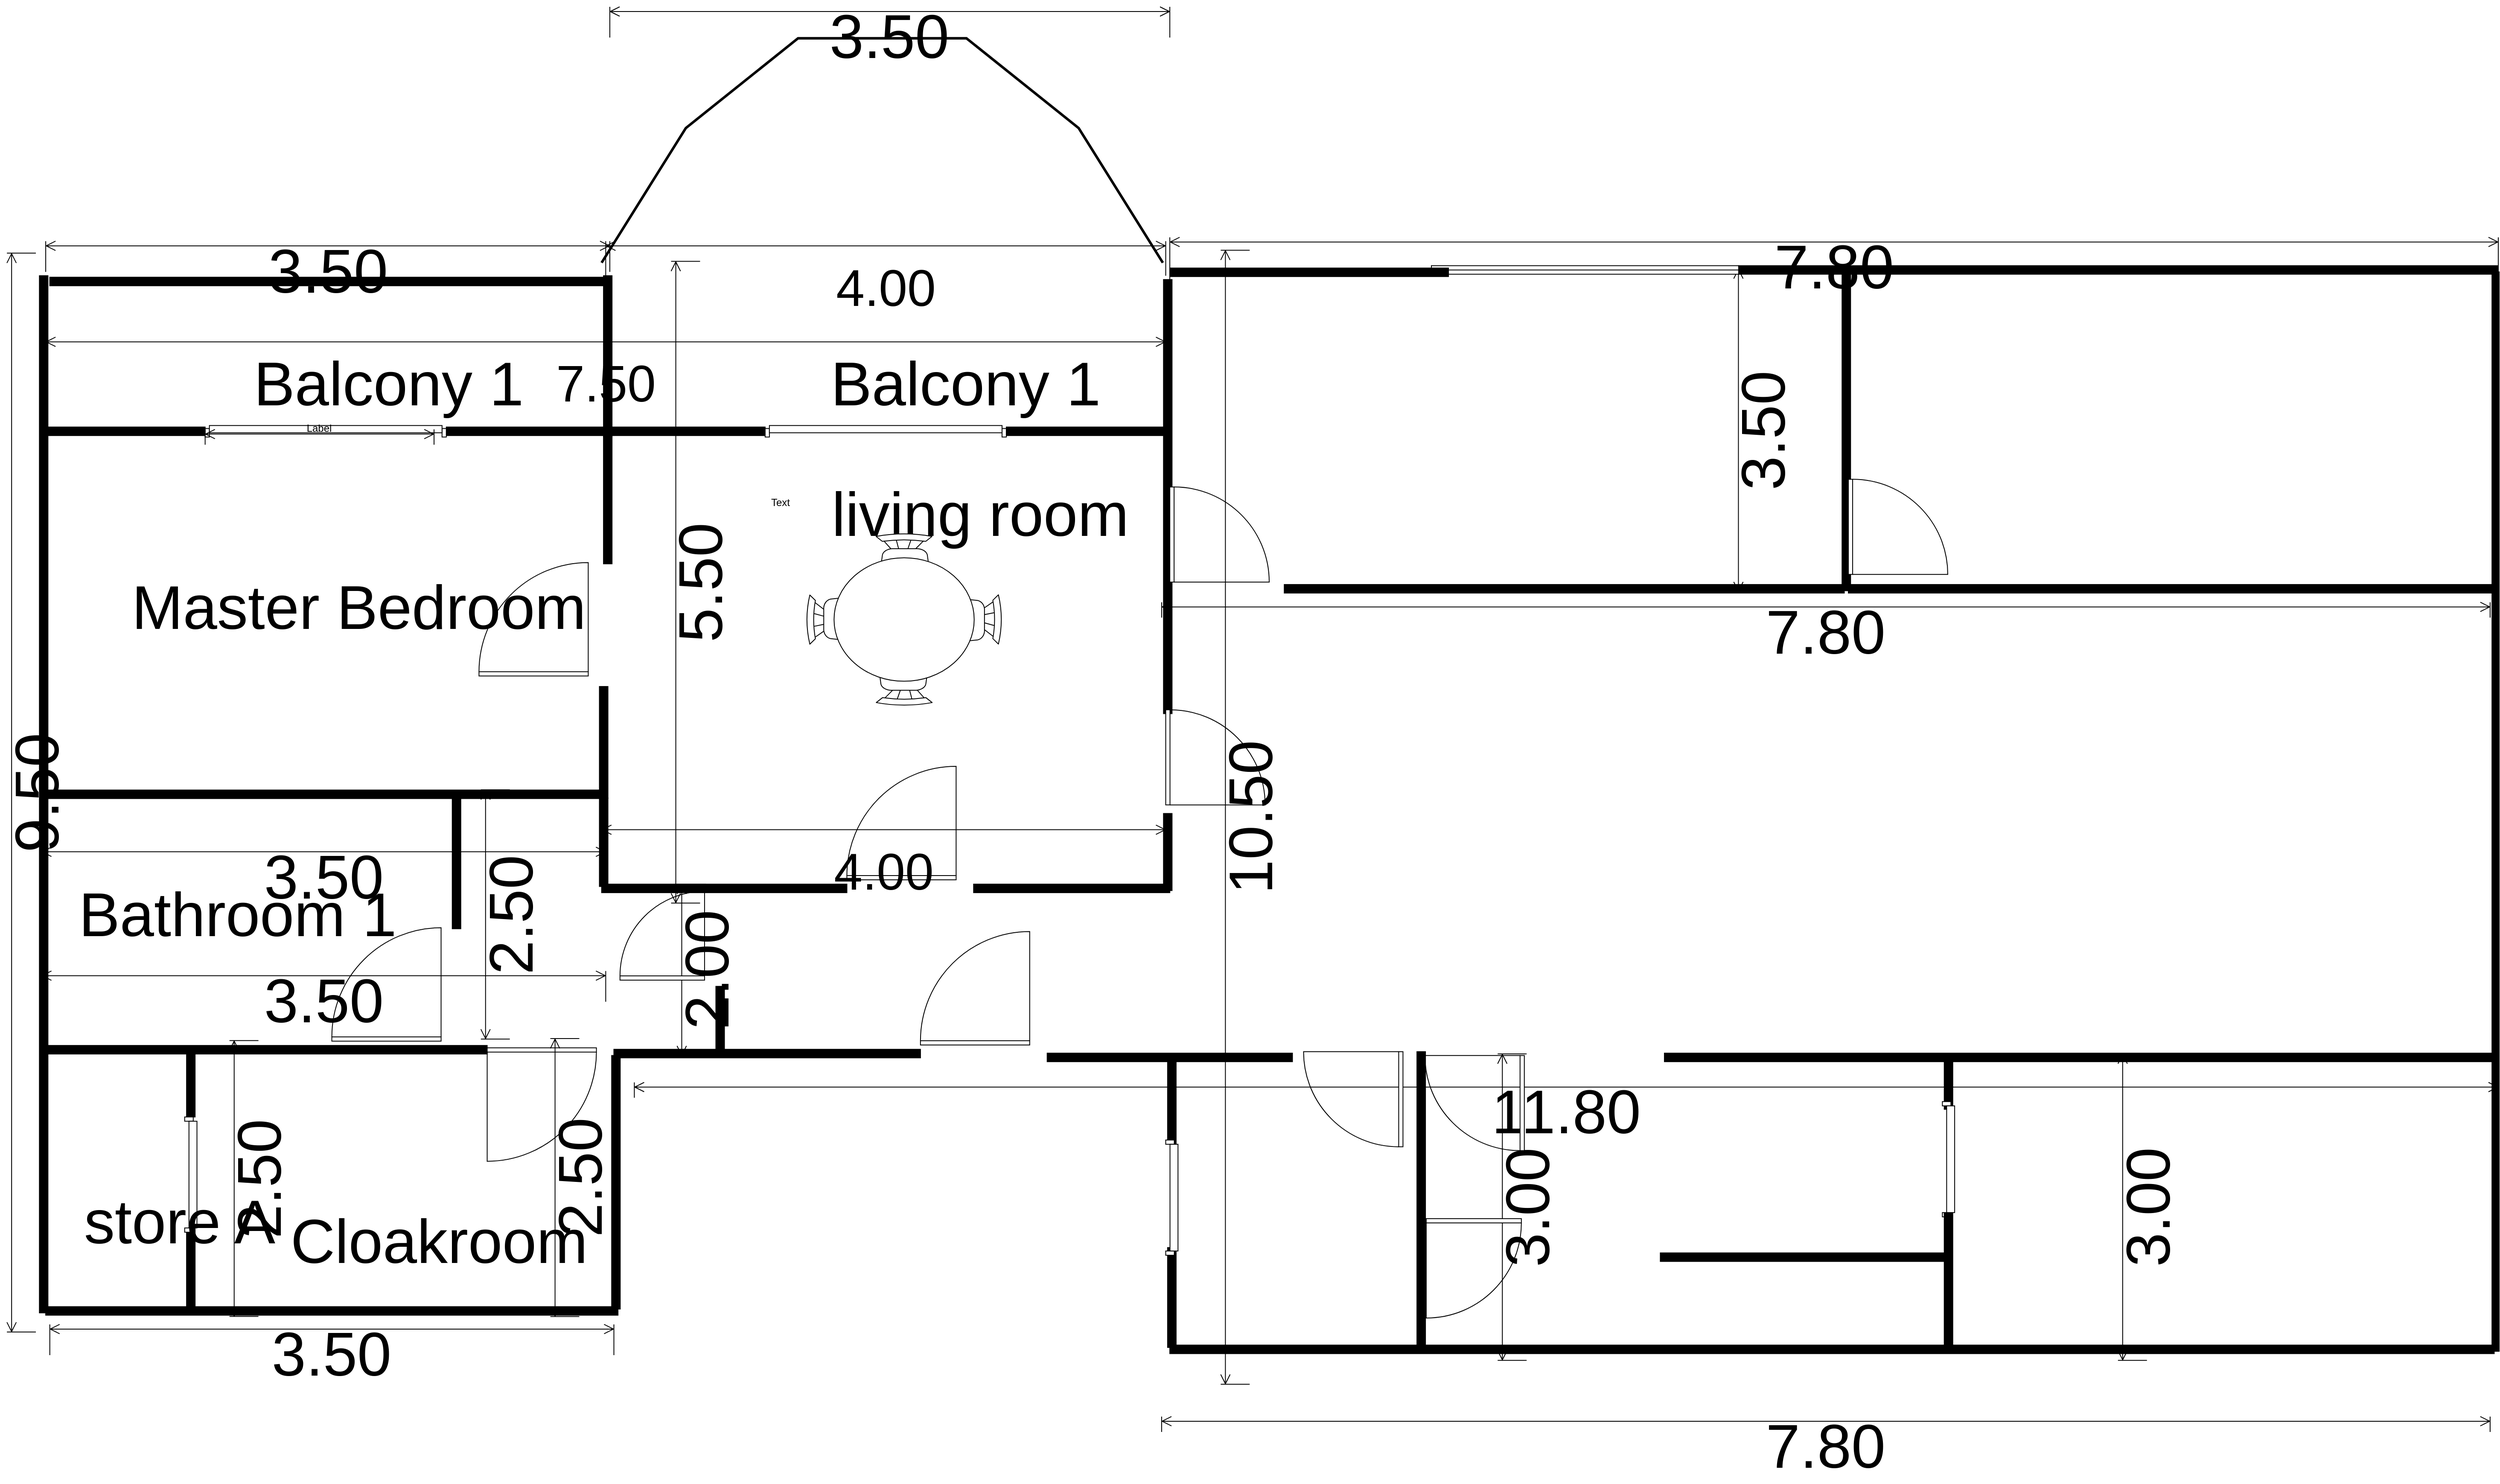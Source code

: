 <mxfile version="25.0.3">
  <diagram name="Page-1" id="38b20595-45e3-9b7f-d5ca-b57f44c5b66d">
    <mxGraphModel dx="3320" dy="2706" grid="1" gridSize="10" guides="1" tooltips="1" connect="1" arrows="1" fold="1" page="1" pageScale="1" pageWidth="1654" pageHeight="1169" background="none" math="0" shadow="0">
      <root>
        <mxCell id="0" />
        <mxCell id="1" parent="0" />
        <mxCell id="irirqcRPf4TgTm30CbJB-14" value="" style="verticalLabelPosition=bottom;html=1;verticalAlign=top;align=center;shape=mxgraph.floorplan.wall;fillColor=strokeColor;direction=south;container=0;" parent="1" vertex="1">
          <mxGeometry x="1618.765" y="1779.596" width="4.789" height="508.652" as="geometry" />
        </mxCell>
        <mxCell id="irirqcRPf4TgTm30CbJB-15" value="" style="verticalLabelPosition=bottom;html=1;verticalAlign=top;align=center;shape=mxgraph.floorplan.wall;fillColor=strokeColor;container=0;" parent="1" vertex="1">
          <mxGeometry x="306.562" y="1955.148" width="186.773" height="4.501" as="geometry" />
        </mxCell>
        <mxCell id="irirqcRPf4TgTm30CbJB-16" value="" style="verticalLabelPosition=bottom;html=1;verticalAlign=top;align=center;shape=mxgraph.floorplan.wall;fillColor=strokeColor;direction=south;container=0;" parent="1" vertex="1">
          <mxGeometry x="972.242" y="2688.868" width="4.789" height="297.089" as="geometry" />
        </mxCell>
        <mxCell id="irirqcRPf4TgTm30CbJB-17" value="" style="verticalLabelPosition=bottom;html=1;verticalAlign=top;align=center;shape=mxgraph.floorplan.doorLeft;aspect=fixed;direction=west;container=0;" parent="1" vertex="1">
          <mxGeometry x="814.202" y="2108.194" width="127.966" height="135.966" as="geometry" />
        </mxCell>
        <mxCell id="irirqcRPf4TgTm30CbJB-18" value="" style="verticalLabelPosition=bottom;html=1;verticalAlign=top;align=center;shape=mxgraph.floorplan.wall;fillColor=strokeColor;direction=south;container=0;" parent="1" vertex="1">
          <mxGeometry x="957.874" y="2256.459" width="4.789" height="130.818" as="geometry" />
        </mxCell>
        <mxCell id="irirqcRPf4TgTm30CbJB-19" value="" style="verticalLabelPosition=bottom;html=1;verticalAlign=top;align=center;shape=mxgraph.floorplan.wall;fillColor=strokeColor;container=0;" parent="1" vertex="1">
          <mxGeometry x="306.562" y="2380.526" width="651.313" height="4.501" as="geometry" />
        </mxCell>
        <mxCell id="irirqcRPf4TgTm30CbJB-20" value="" style="verticalLabelPosition=bottom;html=1;verticalAlign=top;align=center;shape=mxgraph.floorplan.wall;fillColor=strokeColor;container=0;" parent="1" vertex="1">
          <mxGeometry x="306.562" y="2679.865" width="517.219" height="4.501" as="geometry" />
        </mxCell>
        <mxCell id="irirqcRPf4TgTm30CbJB-21" value="" style="verticalLabelPosition=bottom;html=1;verticalAlign=top;align=center;shape=mxgraph.floorplan.wall;fillColor=strokeColor;direction=south;container=0;" parent="1" vertex="1">
          <mxGeometry x="785.468" y="2385.027" width="4.789" height="155.296" as="geometry" />
        </mxCell>
        <mxCell id="irirqcRPf4TgTm30CbJB-23" value="" style="verticalLabelPosition=bottom;html=1;verticalAlign=top;align=center;shape=mxgraph.floorplan.doorLeft;aspect=fixed;direction=west;container=0;" parent="1" vertex="1">
          <mxGeometry x="641.796" y="2536.101" width="127.966" height="135.966" as="geometry" />
        </mxCell>
        <mxCell id="irirqcRPf4TgTm30CbJB-24" value="" style="verticalLabelPosition=bottom;html=1;verticalAlign=top;align=center;shape=mxgraph.floorplan.wall;fillColor=strokeColor;direction=south;container=0;" parent="1" vertex="1">
          <mxGeometry x="957.874" y="2387.278" width="4.789" height="103.531" as="geometry" />
        </mxCell>
        <mxCell id="irirqcRPf4TgTm30CbJB-25" value="" style="verticalLabelPosition=bottom;html=1;verticalAlign=top;align=center;shape=mxgraph.floorplan.wall;fillColor=strokeColor;direction=south;container=0;" parent="1" vertex="1">
          <mxGeometry x="962.663" y="1959.65" width="4.789" height="153.046" as="geometry" />
        </mxCell>
        <mxCell id="irirqcRPf4TgTm30CbJB-26" value="" style="verticalLabelPosition=bottom;html=1;verticalAlign=top;align=center;shape=mxgraph.floorplan.doorLeft;aspect=fixed;direction=east;container=0;" parent="1" vertex="1">
          <mxGeometry x="823.781" y="2679.865" width="127.966" height="135.966" as="geometry" />
        </mxCell>
        <mxCell id="irirqcRPf4TgTm30CbJB-27" value="" style="verticalLabelPosition=bottom;html=1;verticalAlign=top;align=center;shape=mxgraph.floorplan.wall;fillColor=strokeColor;direction=south;container=0;" parent="1" vertex="1">
          <mxGeometry x="474.179" y="2679.865" width="4.789" height="81.024" as="geometry" />
        </mxCell>
        <mxCell id="irirqcRPf4TgTm30CbJB-29" value="" style="verticalLabelPosition=bottom;html=1;verticalAlign=top;align=center;shape=mxgraph.floorplan.wall;fillColor=strokeColor;direction=south;container=0;" parent="1" vertex="1">
          <mxGeometry x="474.179" y="2891.429" width="4.789" height="93.543" as="geometry" />
        </mxCell>
        <mxCell id="irirqcRPf4TgTm30CbJB-30" value="" style="verticalLabelPosition=bottom;html=1;verticalAlign=top;align=center;shape=mxgraph.floorplan.wall;fillColor=strokeColor;container=0;" parent="1" vertex="1">
          <mxGeometry x="775.89" y="1955.148" width="186.773" height="4.501" as="geometry" />
        </mxCell>
        <mxCell id="irirqcRPf4TgTm30CbJB-32" value="" style="verticalLabelPosition=bottom;html=1;verticalAlign=top;align=center;shape=mxgraph.floorplan.doorOverhead;container=0;" parent="1" vertex="1">
          <mxGeometry x="493.335" y="1950.647" width="282.555" height="13.504" as="geometry" />
        </mxCell>
        <mxCell id="irirqcRPf4TgTm30CbJB-33" value="" style="verticalLabelPosition=bottom;html=1;verticalAlign=top;align=center;shape=mxgraph.floorplan.doorOverhead;direction=south;container=0;" parent="1" vertex="1">
          <mxGeometry x="469.39" y="2760.889" width="14.367" height="135.04" as="geometry" />
        </mxCell>
        <mxCell id="irirqcRPf4TgTm30CbJB-34" value="" style="verticalLabelPosition=bottom;html=1;verticalAlign=top;align=center;shape=mxgraph.floorplan.wall;fillColor=strokeColor;container=0;" parent="1" vertex="1">
          <mxGeometry x="962.663" y="1955.148" width="186.773" height="4.501" as="geometry" />
        </mxCell>
        <mxCell id="irirqcRPf4TgTm30CbJB-35" value="" style="verticalLabelPosition=bottom;html=1;verticalAlign=top;align=center;shape=mxgraph.floorplan.wall;fillColor=strokeColor;container=0;" parent="1" vertex="1">
          <mxGeometry x="1431.992" y="1955.148" width="186.773" height="4.501" as="geometry" />
        </mxCell>
        <mxCell id="irirqcRPf4TgTm30CbJB-36" value="" style="verticalLabelPosition=bottom;html=1;verticalAlign=top;align=center;shape=mxgraph.floorplan.doorOverhead;container=0;" parent="1" vertex="1">
          <mxGeometry x="1149.437" y="1950.647" width="282.555" height="13.504" as="geometry" />
        </mxCell>
        <mxCell id="irirqcRPf4TgTm30CbJB-37" value="" style="verticalLabelPosition=bottom;html=1;verticalAlign=top;align=center;shape=mxgraph.floorplan.wall;fillColor=strokeColor;container=0;" parent="1" vertex="1">
          <mxGeometry x="972.242" y="2684.367" width="359.18" height="4.501" as="geometry" />
        </mxCell>
        <mxCell id="irirqcRPf4TgTm30CbJB-38" value="" style="verticalLabelPosition=bottom;html=1;verticalAlign=top;align=center;shape=mxgraph.floorplan.wall;fillColor=strokeColor;container=0;" parent="1" vertex="1">
          <mxGeometry x="1757.648" y="2139.704" width="656.102" height="4.501" as="geometry" />
        </mxCell>
        <mxCell id="irirqcRPf4TgTm30CbJB-39" value="" style="verticalLabelPosition=bottom;html=1;verticalAlign=top;align=center;shape=mxgraph.floorplan.wall;fillColor=strokeColor;direction=south;container=0;" parent="1" vertex="1">
          <mxGeometry x="962.663" y="1775.094" width="4.789" height="189.057" as="geometry" />
        </mxCell>
        <mxCell id="irirqcRPf4TgTm30CbJB-43" value="" style="verticalLabelPosition=bottom;html=1;verticalAlign=top;align=center;shape=mxgraph.floorplan.doorLeft;aspect=fixed;direction=west;container=0;" parent="1" vertex="1">
          <mxGeometry x="1245.218" y="2347.045" width="127.966" height="135.966" as="geometry" />
        </mxCell>
        <mxCell id="irirqcRPf4TgTm30CbJB-44" value="" style="verticalLabelPosition=bottom;html=1;verticalAlign=top;align=center;shape=mxgraph.floorplan.doorLeft;aspect=fixed;direction=north;container=0;" parent="1" vertex="1">
          <mxGeometry x="1618.765" y="2283.747" width="118.422" height="111.454" as="geometry" />
        </mxCell>
        <mxCell id="irirqcRPf4TgTm30CbJB-45" value="" style="verticalLabelPosition=bottom;html=1;verticalAlign=top;align=center;shape=mxgraph.floorplan.wall;fillColor=strokeColor;direction=south;container=0;" parent="1" vertex="1">
          <mxGeometry x="1618.765" y="2405.283" width="4.789" height="90.306" as="geometry" />
        </mxCell>
        <mxCell id="irirqcRPf4TgTm30CbJB-46" value="" style="verticalLabelPosition=bottom;html=1;verticalAlign=top;align=center;shape=mxgraph.floorplan.wall;fillColor=strokeColor;container=0;" parent="1" vertex="1">
          <mxGeometry x="957.874" y="2490.809" width="287.344" height="4.501" as="geometry" />
        </mxCell>
        <mxCell id="irirqcRPf4TgTm30CbJB-47" value="" style="verticalLabelPosition=bottom;html=1;verticalAlign=top;align=center;shape=mxgraph.floorplan.wall;fillColor=strokeColor;container=0;" parent="1" vertex="1">
          <mxGeometry x="2203.031" y="2688.868" width="976.969" height="4.501" as="geometry" />
        </mxCell>
        <mxCell id="irirqcRPf4TgTm30CbJB-48" value="" style="verticalLabelPosition=bottom;html=1;verticalAlign=top;align=center;shape=mxgraph.floorplan.doorLeft;aspect=fixed;direction=west;container=0;" parent="1" vertex="1">
          <mxGeometry x="1331.421" y="2540.603" width="127.966" height="135.966" as="geometry" />
        </mxCell>
        <mxCell id="irirqcRPf4TgTm30CbJB-49" value="" style="verticalLabelPosition=bottom;html=1;verticalAlign=top;align=center;shape=mxgraph.floorplan.doorLeft;aspect=fixed;direction=north;container=0;" parent="1" vertex="1">
          <mxGeometry x="1623.554" y="2022.668" width="118.422" height="111.454" as="geometry" />
        </mxCell>
        <mxCell id="irirqcRPf4TgTm30CbJB-50" value="" style="verticalLabelPosition=bottom;html=1;verticalAlign=top;align=center;shape=mxgraph.floorplan.wall;fillColor=strokeColor;container=0;" parent="1" vertex="1">
          <mxGeometry x="1393.679" y="2490.809" width="229.875" height="4.501" as="geometry" />
        </mxCell>
        <mxCell id="irirqcRPf4TgTm30CbJB-51" value="" style="verticalLabelPosition=bottom;html=1;verticalAlign=top;align=center;shape=mxgraph.floorplan.wall;fillColor=strokeColor;direction=south;container=0;" parent="1" vertex="1">
          <mxGeometry x="1915.687" y="2684.367" width="4.789" height="351.105" as="geometry" />
        </mxCell>
        <mxCell id="irirqcRPf4TgTm30CbJB-53" value="" style="verticalLabelPosition=bottom;html=1;verticalAlign=top;align=center;shape=mxgraph.floorplan.wall;fillColor=strokeColor;direction=south;container=0;" parent="1" vertex="1">
          <mxGeometry x="1623.554" y="2693.369" width="4.789" height="99.03" as="geometry" />
        </mxCell>
        <mxCell id="irirqcRPf4TgTm30CbJB-54" value="" style="verticalLabelPosition=bottom;html=1;verticalAlign=top;align=center;shape=mxgraph.floorplan.wall;fillColor=strokeColor;direction=south;container=0;" parent="1" vertex="1">
          <mxGeometry x="1623.554" y="2913.935" width="4.789" height="117.035" as="geometry" />
        </mxCell>
        <mxCell id="irirqcRPf4TgTm30CbJB-56" value="" style="verticalLabelPosition=bottom;html=1;verticalAlign=top;align=center;shape=mxgraph.floorplan.doorOverhead;direction=south;container=0;" parent="1" vertex="1">
          <mxGeometry x="1618.765" y="2787.898" width="14.367" height="135.04" as="geometry" />
        </mxCell>
        <mxCell id="irirqcRPf4TgTm30CbJB-57" value="Label" style="shape=dimension;direction=west;whiteSpace=wrap;html=1;align=center;points=[];verticalAlign=top;spacingTop=-15;labelBackgroundColor=none;container=0;" parent="1" vertex="1">
          <mxGeometry x="493.335" y="1955.148" width="268.188" height="18.005" as="geometry" />
        </mxCell>
        <mxCell id="irirqcRPf4TgTm30CbJB-60" value="" style="verticalLabelPosition=bottom;html=1;verticalAlign=top;align=center;shape=mxgraph.floorplan.wall;fillColor=strokeColor;container=0;" parent="1" vertex="1">
          <mxGeometry x="1479.882" y="2688.868" width="287.344" height="4.501" as="geometry" />
        </mxCell>
        <mxCell id="irirqcRPf4TgTm30CbJB-61" value="" style="verticalLabelPosition=bottom;html=1;verticalAlign=top;align=center;shape=mxgraph.floorplan.wall;fillColor=strokeColor;direction=south;container=0;" parent="1" vertex="1">
          <mxGeometry x="2413.75" y="1770.593" width="4.789" height="373.612" as="geometry" />
        </mxCell>
        <mxCell id="irirqcRPf4TgTm30CbJB-62" value="" style="verticalLabelPosition=bottom;html=1;verticalAlign=top;align=center;shape=mxgraph.floorplan.wall;fillColor=strokeColor;direction=south;container=0;" parent="1" vertex="1">
          <mxGeometry x="2533.476" y="2688.868" width="4.789" height="63.019" as="geometry" />
        </mxCell>
        <mxCell id="irirqcRPf4TgTm30CbJB-63" value="" style="verticalLabelPosition=bottom;html=1;verticalAlign=top;align=center;shape=mxgraph.floorplan.doorOverhead;direction=south;container=0;" parent="1" vertex="1">
          <mxGeometry x="2528.687" y="2742.884" width="14.367" height="135.04" as="geometry" />
        </mxCell>
        <mxCell id="irirqcRPf4TgTm30CbJB-64" value="" style="verticalLabelPosition=bottom;html=1;verticalAlign=top;align=center;shape=mxgraph.floorplan.wall;fillColor=strokeColor;direction=south;container=0;" parent="1" vertex="1">
          <mxGeometry x="2533.476" y="2873.423" width="4.789" height="157.547" as="geometry" />
        </mxCell>
        <mxCell id="liXmxX_6arM2h5B0cPEr-4" value="&lt;font style=&quot;font-size: 72px;&quot;&gt;&lt;sub&gt;4.00&lt;/sub&gt;&lt;/font&gt;" style="shape=dimension;direction=west;whiteSpace=wrap;html=1;align=center;points=[];verticalAlign=top;spacingTop=-15;labelBackgroundColor=none;container=0;" vertex="1" parent="1">
          <mxGeometry x="962.663" y="1734.582" width="656.102" height="40.512" as="geometry" />
        </mxCell>
        <mxCell id="liXmxX_6arM2h5B0cPEr-5" value="&lt;font style=&quot;font-size: 72px;&quot;&gt;3.50&lt;/font&gt;" style="shape=dimension;direction=west;whiteSpace=wrap;html=1;align=center;points=[];verticalAlign=top;spacingTop=-15;labelBackgroundColor=none;container=0;" vertex="1" parent="1">
          <mxGeometry x="306.562" y="1734.582" width="660.891" height="36.011" as="geometry" />
        </mxCell>
        <mxCell id="liXmxX_6arM2h5B0cPEr-6" value="&lt;font style=&quot;font-size: 72px;&quot;&gt;7.80&lt;/font&gt;" style="shape=dimension;direction=west;whiteSpace=wrap;html=1;align=center;points=[];verticalAlign=top;spacingTop=-15;labelBackgroundColor=none;container=0;" vertex="1" parent="1">
          <mxGeometry x="1623.554" y="1730.081" width="1556.446" height="54.016" as="geometry" />
        </mxCell>
        <mxCell id="liXmxX_6arM2h5B0cPEr-7" value="&lt;font style=&quot;font-size: 72px;&quot;&gt;7.80&lt;/font&gt;" style="shape=dimension;direction=west;whiteSpace=wrap;html=1;align=center;points=[];verticalAlign=top;spacingTop=-15;labelBackgroundColor=none;container=0;" vertex="1" parent="1">
          <mxGeometry x="1613.976" y="2157.709" width="1556.446" height="18.005" as="geometry" />
        </mxCell>
        <mxCell id="liXmxX_6arM2h5B0cPEr-8" value="&lt;font style=&quot;font-size: 72px;&quot;&gt;11.80&lt;/font&gt;" style="shape=dimension;direction=west;whiteSpace=wrap;html=1;align=center;points=[];verticalAlign=top;spacingTop=-15;labelBackgroundColor=none;container=0;" vertex="1" parent="1">
          <mxGeometry x="996.187" y="2720.377" width="2183.813" height="18.005" as="geometry" />
        </mxCell>
        <mxCell id="liXmxX_6arM2h5B0cPEr-9" value="&lt;font style=&quot;font-size: 72px;&quot;&gt;9.50&lt;/font&gt;" style="shape=dimension;direction=west;whiteSpace=wrap;html=1;align=center;points=[];verticalAlign=top;spacingTop=-15;labelBackgroundColor=none;rotation=-90;container=0;" vertex="1" parent="1">
          <mxGeometry x="-354.08" y="2363.835" width="1264.265" height="33.936" as="geometry" />
        </mxCell>
        <mxCell id="liXmxX_6arM2h5B0cPEr-10" value="&lt;font style=&quot;font-size: 72px;&quot;&gt;3.50&lt;/font&gt;" style="shape=dimension;direction=west;whiteSpace=wrap;html=1;align=center;points=[];verticalAlign=top;spacingTop=-15;labelBackgroundColor=none;container=0;" vertex="1" parent="1">
          <mxGeometry x="301.773" y="2444.67" width="660.891" height="36.011" as="geometry" />
        </mxCell>
        <mxCell id="liXmxX_6arM2h5B0cPEr-11" value="&lt;font style=&quot;font-size: 72px;&quot;&gt;3.50&lt;/font&gt;" style="shape=dimension;direction=west;whiteSpace=wrap;html=1;align=center;points=[];verticalAlign=top;spacingTop=-15;labelBackgroundColor=none;container=0;" vertex="1" parent="1">
          <mxGeometry x="301.773" y="2589.838" width="660.891" height="36.011" as="geometry" />
        </mxCell>
        <mxCell id="liXmxX_6arM2h5B0cPEr-12" value="&lt;font style=&quot;font-size: 72px;&quot;&gt;2.00&lt;/font&gt;" style="shape=dimension;direction=west;whiteSpace=wrap;html=1;align=center;points=[];verticalAlign=top;spacingTop=-15;labelBackgroundColor=none;rotation=-90;container=0;" vertex="1" parent="1">
          <mxGeometry x="962.635" y="2571.612" width="201.15" height="33.936" as="geometry" />
        </mxCell>
        <mxCell id="liXmxX_6arM2h5B0cPEr-13" value="&lt;font style=&quot;font-size: 72px;&quot;&gt;2.50&lt;/font&gt;" style="shape=dimension;direction=west;whiteSpace=wrap;html=1;align=center;points=[];verticalAlign=top;spacingTop=-15;labelBackgroundColor=none;rotation=-90;container=0;" vertex="1" parent="1">
          <mxGeometry x="687.292" y="2506.563" width="292.109" height="33.936" as="geometry" />
        </mxCell>
        <mxCell id="liXmxX_6arM2h5B0cPEr-14" value="&lt;font style=&quot;font-size: 72px;&quot;&gt;2.50&lt;/font&gt;" style="shape=dimension;direction=west;whiteSpace=wrap;html=1;align=center;points=[];verticalAlign=top;spacingTop=-15;labelBackgroundColor=none;rotation=-90;container=0;" vertex="1" parent="1">
          <mxGeometry x="377.2" y="2816.031" width="323.238" height="33.936" as="geometry" />
        </mxCell>
        <mxCell id="liXmxX_6arM2h5B0cPEr-15" value="&lt;font style=&quot;font-size: 72px;&quot;&gt;2.50&lt;/font&gt;" style="shape=dimension;direction=west;whiteSpace=wrap;html=1;align=center;points=[];verticalAlign=top;spacingTop=-15;labelBackgroundColor=none;rotation=-90;container=0;" vertex="1" parent="1">
          <mxGeometry x="751.945" y="2814.906" width="325.632" height="33.936" as="geometry" />
        </mxCell>
        <mxCell id="liXmxX_6arM2h5B0cPEr-16" value="&lt;font style=&quot;font-size: 72px;&quot;&gt;3.50&lt;/font&gt;" style="shape=dimension;direction=west;whiteSpace=wrap;html=1;align=center;points=[];verticalAlign=top;spacingTop=-15;labelBackgroundColor=none;container=0;" vertex="1" parent="1">
          <mxGeometry x="311.351" y="3003.962" width="660.891" height="36.011" as="geometry" />
        </mxCell>
        <mxCell id="liXmxX_6arM2h5B0cPEr-17" value="&lt;font style=&quot;font-size: 72px;&quot;&gt;5.50&lt;/font&gt;" style="shape=dimension;direction=west;whiteSpace=wrap;html=1;align=center;points=[];verticalAlign=top;spacingTop=-15;labelBackgroundColor=none;rotation=-90;container=0;" vertex="1" parent="1">
          <mxGeometry x="680.209" y="2117.291" width="752.06" height="33.936" as="geometry" />
        </mxCell>
        <mxCell id="liXmxX_6arM2h5B0cPEr-18" value="&lt;font style=&quot;font-size: 72px;&quot;&gt;&lt;sub&gt;7.50&lt;/sub&gt;&lt;/font&gt;" style="shape=dimension;direction=west;whiteSpace=wrap;html=1;align=center;points=[];verticalAlign=top;spacingTop=-15;labelBackgroundColor=none;container=0;" vertex="1" parent="1">
          <mxGeometry x="306.562" y="1847.116" width="1312.204" height="40.512" as="geometry" />
        </mxCell>
        <mxCell id="liXmxX_6arM2h5B0cPEr-20" value="&lt;font style=&quot;font-size: 72px;&quot;&gt;10.50&lt;/font&gt;" style="shape=dimension;direction=west;whiteSpace=wrap;html=1;align=center;points=[];verticalAlign=top;spacingTop=-15;labelBackgroundColor=none;rotation=-90;container=0;" vertex="1" parent="1">
          <mxGeometry x="1035.687" y="2392.697" width="1328.941" height="33.936" as="geometry" />
        </mxCell>
        <mxCell id="liXmxX_6arM2h5B0cPEr-21" value="&lt;font style=&quot;font-size: 72px;&quot;&gt;&lt;sub&gt;4.00&lt;/sub&gt;&lt;/font&gt;" style="shape=dimension;direction=west;whiteSpace=wrap;html=1;align=center;points=[];verticalAlign=top;spacingTop=-15;labelBackgroundColor=none;container=0;" vertex="1" parent="1">
          <mxGeometry x="957.874" y="2418.787" width="660.891" height="40.512" as="geometry" />
        </mxCell>
        <mxCell id="irirqcRPf4TgTm30CbJB-10" value="" style="verticalLabelPosition=bottom;html=1;verticalAlign=top;align=center;shape=mxgraph.floorplan.wall;fillColor=strokeColor;container=0;" parent="1" vertex="1">
          <mxGeometry x="306.562" y="2985.957" width="670.469" height="4.501" as="geometry" />
        </mxCell>
        <mxCell id="irirqcRPf4TgTm30CbJB-11" value="" style="verticalLabelPosition=bottom;html=1;verticalAlign=top;align=center;shape=mxgraph.floorplan.wall;fillColor=strokeColor;direction=south;container=0;" parent="1" vertex="1">
          <mxGeometry x="301.773" y="1775.094" width="4.789" height="1215.364" as="geometry" />
        </mxCell>
        <mxCell id="irirqcRPf4TgTm30CbJB-12" value="" style="verticalLabelPosition=bottom;html=1;verticalAlign=top;align=center;shape=mxgraph.floorplan.wall;fillColor=strokeColor;container=0;" parent="1" vertex="1">
          <mxGeometry x="2290" y="1766.09" width="890" height="4.5" as="geometry" />
        </mxCell>
        <mxCell id="irirqcRPf4TgTm30CbJB-13" value="" style="verticalLabelPosition=bottom;html=1;verticalAlign=top;align=center;shape=mxgraph.floorplan.wall;fillColor=strokeColor;direction=south;container=0;" parent="1" vertex="1">
          <mxGeometry x="3175.211" y="1770.593" width="4.789" height="1264.879" as="geometry" />
        </mxCell>
        <mxCell id="liXmxX_6arM2h5B0cPEr-22" value="" style="verticalLabelPosition=bottom;html=1;verticalAlign=top;align=center;shape=mxgraph.floorplan.wall;fillColor=strokeColor;container=0;" vertex="1" parent="1">
          <mxGeometry x="1623.554" y="3030.97" width="1551.657" height="4.501" as="geometry" />
        </mxCell>
        <mxCell id="liXmxX_6arM2h5B0cPEr-23" value="&lt;font style=&quot;font-size: 72px;&quot;&gt;3.00&lt;/font&gt;" style="shape=dimension;direction=west;whiteSpace=wrap;html=1;align=center;points=[];verticalAlign=top;spacingTop=-15;labelBackgroundColor=none;rotation=-90;container=0;" vertex="1" parent="1">
          <mxGeometry x="1845.034" y="2849.602" width="359.18" height="33.936" as="geometry" />
        </mxCell>
        <mxCell id="liXmxX_6arM2h5B0cPEr-24" value="&lt;font style=&quot;font-size: 72px;&quot;&gt;3.00&lt;/font&gt;" style="shape=dimension;direction=west;whiteSpace=wrap;html=1;align=center;points=[];verticalAlign=top;spacingTop=-15;labelBackgroundColor=none;rotation=-90;container=0;" vertex="1" parent="1">
          <mxGeometry x="2571.789" y="2849.602" width="359.18" height="33.936" as="geometry" />
        </mxCell>
        <mxCell id="liXmxX_6arM2h5B0cPEr-25" value="&lt;font style=&quot;font-size: 72px;&quot;&gt;7.80&lt;/font&gt;" style="shape=dimension;direction=west;whiteSpace=wrap;html=1;align=center;points=[];verticalAlign=top;spacingTop=-15;labelBackgroundColor=none;container=0;" vertex="1" parent="1">
          <mxGeometry x="1613.976" y="3111.995" width="1556.446" height="18.005" as="geometry" />
        </mxCell>
        <mxCell id="liXmxX_6arM2h5B0cPEr-33" value="&lt;font style=&quot;font-size: 72px;&quot;&gt;3.50&lt;/font&gt;" style="shape=dimension;direction=west;whiteSpace=wrap;html=1;align=center;points=[];verticalAlign=top;spacingTop=-15;labelBackgroundColor=none;rotation=-90;container=0;" vertex="1" parent="1">
          <mxGeometry x="2112.039" y="1939.218" width="378.336" height="33.936" as="geometry" />
        </mxCell>
        <mxCell id="liXmxX_6arM2h5B0cPEr-36" value="" style="verticalLabelPosition=bottom;html=1;verticalAlign=top;align=center;shape=mxgraph.floorplan.wall;fillColor=strokeColor;container=0;" vertex="1" parent="1">
          <mxGeometry x="2198.242" y="2922.938" width="340.024" height="4.501" as="geometry" />
        </mxCell>
        <mxCell id="liXmxX_6arM2h5B0cPEr-37" value="" style="verticalLabelPosition=bottom;html=1;verticalAlign=top;align=center;shape=mxgraph.floorplan.wall;fillColor=strokeColor;container=0;" vertex="1" parent="1">
          <mxGeometry x="2418.539" y="2139.704" width="756.672" height="4.501" as="geometry" />
        </mxCell>
        <mxCell id="liXmxX_6arM2h5B0cPEr-38" value="" style="verticalLabelPosition=bottom;html=1;verticalAlign=top;align=center;shape=mxgraph.floorplan.doorLeft;aspect=fixed;direction=north;container=0;" vertex="1" parent="1">
          <mxGeometry x="2418.539" y="2013.666" width="118.422" height="111.454" as="geometry" />
        </mxCell>
        <mxCell id="liXmxX_6arM2h5B0cPEr-39" value="" style="verticalLabelPosition=bottom;html=1;verticalAlign=top;align=center;shape=mxgraph.floorplan.doorLeft;aspect=fixed;direction=north;rotation=-180;container=0;" vertex="1" parent="1">
          <mxGeometry x="1778.298" y="2684.367" width="118.422" height="111.454" as="geometry" />
        </mxCell>
        <mxCell id="liXmxX_6arM2h5B0cPEr-40" value="" style="verticalLabelPosition=bottom;html=1;verticalAlign=top;align=center;shape=mxgraph.floorplan.doorLeft;aspect=fixed;direction=north;rotation=-180;container=0;" vertex="1" parent="1">
          <mxGeometry x="1920.476" y="2688.868" width="118.422" height="111.454" as="geometry" />
        </mxCell>
        <mxCell id="liXmxX_6arM2h5B0cPEr-41" value="" style="verticalLabelPosition=bottom;html=1;verticalAlign=top;align=center;shape=mxgraph.floorplan.doorLeft;aspect=fixed;direction=north;rotation=90;container=0;" vertex="1" parent="1">
          <mxGeometry x="1920.476" y="2883.538" width="118.422" height="111.454" as="geometry" />
        </mxCell>
        <mxCell id="liXmxX_6arM2h5B0cPEr-42" value="" style="verticalLabelPosition=bottom;html=1;verticalAlign=top;align=center;shape=mxgraph.floorplan.doorLeft;aspect=fixed;direction=west;container=0;" vertex="1" parent="1">
          <mxGeometry x="979.401" y="2495.31" width="99.07" height="105.262" as="geometry" />
        </mxCell>
        <mxCell id="liXmxX_6arM2h5B0cPEr-43" value="" style="verticalLabelPosition=bottom;html=1;verticalAlign=top;align=center;shape=mxgraph.floorplan.wall;fillColor=strokeColor;direction=south;container=0;" vertex="1" parent="1">
          <mxGeometry x="1094.339" y="2607.844" width="4.789" height="76.523" as="geometry" />
        </mxCell>
        <mxCell id="liXmxX_6arM2h5B0cPEr-50" value="" style="verticalLabelPosition=bottom;html=1;verticalAlign=top;align=center;shape=mxgraph.floorplan.windowBay;strokeWidth=3;aspect=fixed;rotation=-180;container=0;" vertex="1" parent="1">
          <mxGeometry x="957.87" y="1496.87" width="657.52" height="263.01" as="geometry" />
        </mxCell>
        <mxCell id="liXmxX_6arM2h5B0cPEr-51" value="" style="verticalLabelPosition=bottom;html=1;verticalAlign=top;align=center;shape=mxgraph.floorplan.wall;fillColor=strokeColor;container=0;" vertex="1" parent="1">
          <mxGeometry x="311.351" y="1779.596" width="656.102" height="4.501" as="geometry" />
        </mxCell>
        <mxCell id="liXmxX_6arM2h5B0cPEr-52" value="&lt;font style=&quot;font-size: 72px;&quot;&gt;3.50&lt;/font&gt;" style="shape=dimension;direction=west;whiteSpace=wrap;html=1;align=center;points=[];verticalAlign=top;spacingTop=-15;labelBackgroundColor=none;container=0;" vertex="1" parent="1">
          <mxGeometry x="967.452" y="1460" width="656.102" height="36.011" as="geometry" />
        </mxCell>
        <mxCell id="liXmxX_6arM2h5B0cPEr-54" value="Text" style="text;html=1;align=center;verticalAlign=middle;resizable=0;points=[];autosize=1;strokeColor=none;fillColor=none;container=0;" vertex="1" parent="1">
          <mxGeometry x="1142.253" y="2026.27" width="50" height="30" as="geometry" />
        </mxCell>
        <mxCell id="liXmxX_6arM2h5B0cPEr-56" value="&lt;font style=&quot;font-size: 72px;&quot;&gt;living room&lt;/font&gt;" style="text;html=1;align=center;verticalAlign=middle;resizable=0;points=[];autosize=1;strokeColor=none;fillColor=none;container=0;" vertex="1" parent="1">
          <mxGeometry x="1216.484" y="2004.663" width="370" height="100" as="geometry" />
        </mxCell>
        <mxCell id="liXmxX_6arM2h5B0cPEr-57" value="&lt;font style=&quot;font-size: 72px;&quot;&gt;Balcony 1&lt;/font&gt;" style="text;html=1;align=center;verticalAlign=middle;resizable=0;points=[];autosize=1;strokeColor=none;fillColor=none;container=0;" vertex="1" parent="1">
          <mxGeometry x="537.61" y="1851.617" width="340" height="100" as="geometry" />
        </mxCell>
        <mxCell id="liXmxX_6arM2h5B0cPEr-58" value="&lt;font style=&quot;font-size: 72px;&quot;&gt;Balcony 1&lt;/font&gt;" style="text;html=1;align=center;verticalAlign=middle;resizable=0;points=[];autosize=1;strokeColor=none;fillColor=none;container=0;" vertex="1" parent="1">
          <mxGeometry x="1214.089" y="1851.617" width="340" height="100" as="geometry" />
        </mxCell>
        <mxCell id="liXmxX_6arM2h5B0cPEr-59" value="&lt;font style=&quot;font-size: 72px;&quot;&gt;Master Bedroom&lt;/font&gt;" style="text;html=1;align=center;verticalAlign=middle;resizable=0;points=[];autosize=1;strokeColor=none;fillColor=none;container=0;" vertex="1" parent="1">
          <mxGeometry x="393.014" y="2114.046" width="560" height="100" as="geometry" />
        </mxCell>
        <mxCell id="liXmxX_6arM2h5B0cPEr-60" value="&lt;font style=&quot;font-size: 72px;&quot;&gt;Bathroom 1&lt;/font&gt;" style="text;html=1;align=center;verticalAlign=middle;resizable=0;points=[];autosize=1;strokeColor=none;fillColor=none;container=0;" vertex="1" parent="1">
          <mxGeometry x="330.756" y="2474.154" width="400" height="100" as="geometry" />
        </mxCell>
        <mxCell id="liXmxX_6arM2h5B0cPEr-61" value="&lt;font style=&quot;font-size: 72px;&quot;&gt;store A&lt;/font&gt;" style="text;html=1;align=center;verticalAlign=middle;resizable=0;points=[];autosize=1;strokeColor=none;fillColor=none;container=0;" vertex="1" parent="1">
          <mxGeometry x="337.94" y="2834.261" width="250" height="100" as="geometry" />
        </mxCell>
        <mxCell id="liXmxX_6arM2h5B0cPEr-62" value="&lt;font style=&quot;font-size: 72px;&quot;&gt;Cloakroom&lt;/font&gt;" style="text;html=1;align=center;verticalAlign=middle;resizable=0;points=[];autosize=1;strokeColor=none;fillColor=none;container=0;" vertex="1" parent="1">
          <mxGeometry x="582.182" y="2856.768" width="370" height="100" as="geometry" />
        </mxCell>
        <mxCell id="liXmxX_6arM2h5B0cPEr-44" value="" style="verticalLabelPosition=bottom;html=1;verticalAlign=top;align=center;shape=mxgraph.floorplan.chair;shadow=0;container=0;" vertex="1" parent="1">
          <mxGeometry x="1279.426" y="2076.685" width="65.679" height="75.237" as="geometry" />
        </mxCell>
        <mxCell id="liXmxX_6arM2h5B0cPEr-45" value="" style="verticalLabelPosition=bottom;html=1;verticalAlign=top;align=center;shape=mxgraph.floorplan.chair;shadow=0;direction=west;container=0;" vertex="1" parent="1">
          <mxGeometry x="1279.426" y="2204.008" width="65.679" height="75.237" as="geometry" />
        </mxCell>
        <mxCell id="liXmxX_6arM2h5B0cPEr-46" value="" style="verticalLabelPosition=bottom;html=1;verticalAlign=top;align=center;shape=mxgraph.floorplan.chair;shadow=0;direction=north;container=0;" vertex="1" parent="1">
          <mxGeometry x="1197.328" y="2149.028" width="85.382" height="57.874" as="geometry" />
        </mxCell>
        <mxCell id="liXmxX_6arM2h5B0cPEr-47" value="" style="verticalLabelPosition=bottom;html=1;verticalAlign=top;align=center;shape=mxgraph.floorplan.chair;shadow=0;direction=south;container=0;" vertex="1" parent="1">
          <mxGeometry x="1341.82" y="2149.028" width="85.382" height="57.874" as="geometry" />
        </mxCell>
        <mxCell id="liXmxX_6arM2h5B0cPEr-48" value="" style="shape=ellipse;shadow=0;html=1;container=0;" vertex="1" parent="1">
          <mxGeometry x="1230.167" y="2105.622" width="164.196" height="144.686" as="geometry" />
        </mxCell>
        <mxCell id="liXmxX_6arM2h5B0cPEr-66" value="" style="verticalLabelPosition=bottom;html=1;verticalAlign=top;align=center;shape=mxgraph.floorplan.window;" vertex="1" parent="1">
          <mxGeometry x="1930" y="1763.34" width="360" height="10" as="geometry" />
        </mxCell>
        <mxCell id="liXmxX_6arM2h5B0cPEr-67" value="" style="verticalLabelPosition=bottom;html=1;verticalAlign=top;align=center;shape=mxgraph.floorplan.wall;fillColor=strokeColor;container=0;" vertex="1" parent="1">
          <mxGeometry x="1623.55" y="1768.84" width="326.45" height="4.5" as="geometry" />
        </mxCell>
      </root>
    </mxGraphModel>
  </diagram>
</mxfile>
